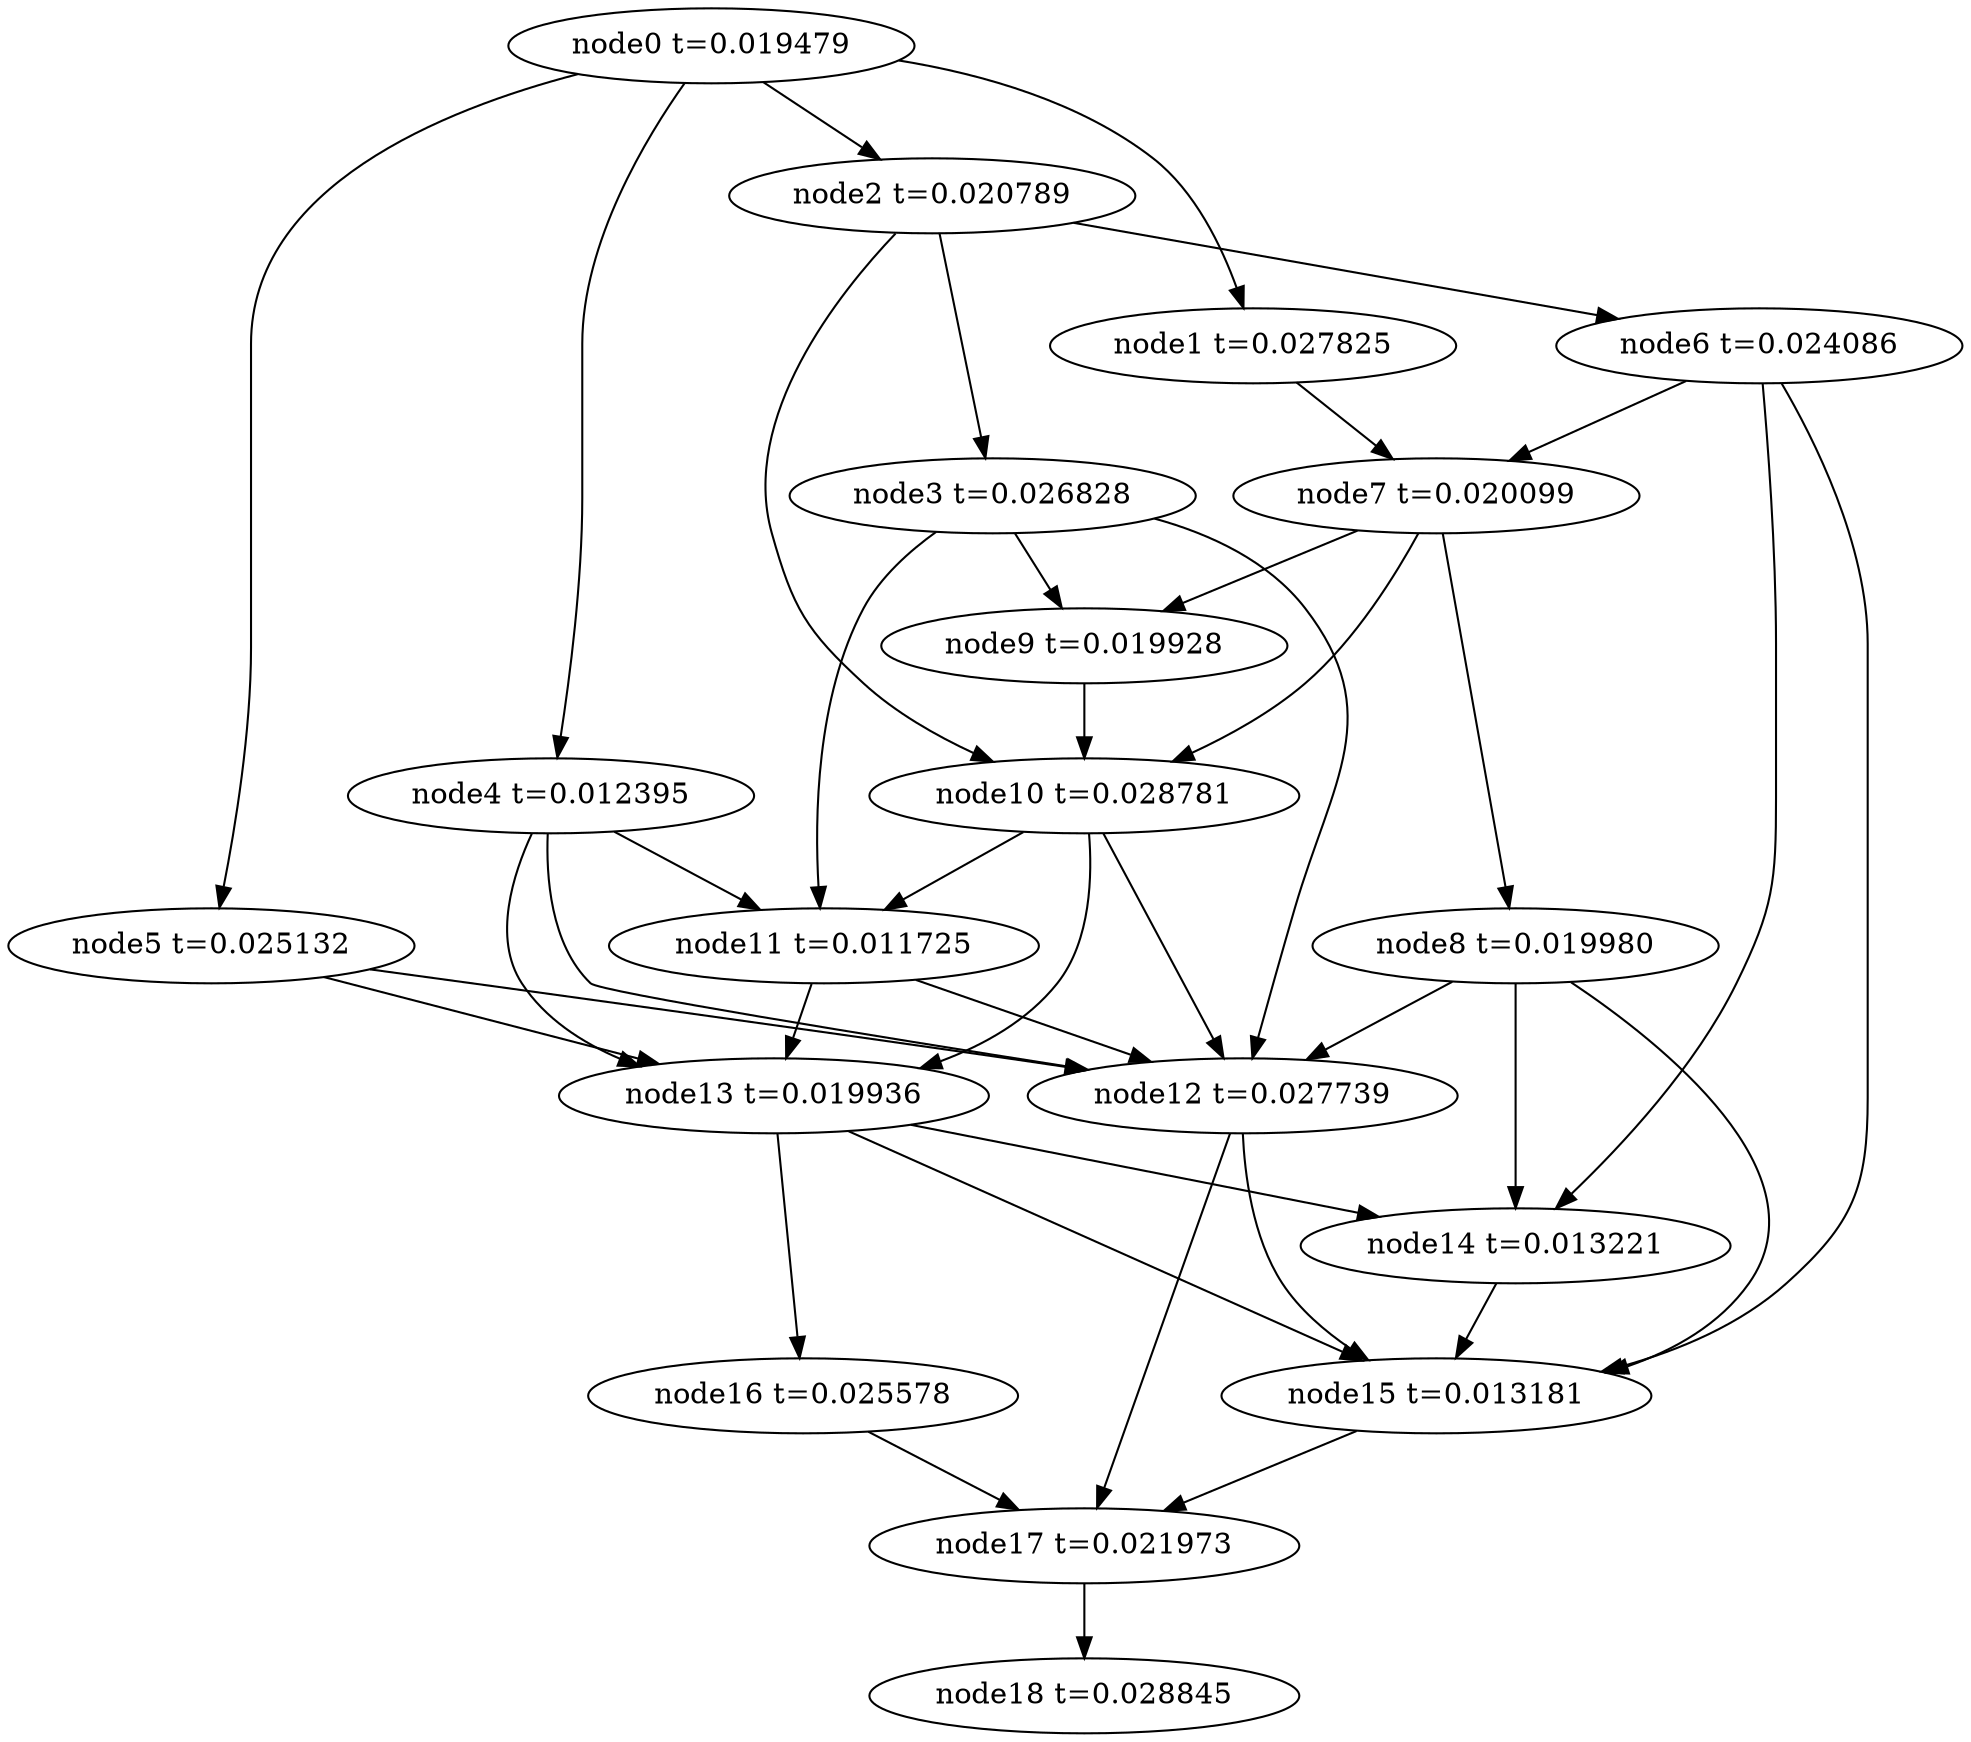 digraph g{
	node18[label="node18 t=0.028845"]
	node17 -> node18
	node17[label="node17 t=0.021973"];
	node16 -> node17
	node16[label="node16 t=0.025578"];
	node15 -> node17
	node15[label="node15 t=0.013181"];
	node14 -> node15
	node14[label="node14 t=0.013221"];
	node13 -> node16
	node13 -> node15
	node13 -> node14
	node13[label="node13 t=0.019936"];
	node12 -> node17
	node12 -> node15
	node12[label="node12 t=0.027739"];
	node11 -> node13
	node11 -> node12
	node11[label="node11 t=0.011725"];
	node10 -> node13
	node10 -> node12
	node10 -> node11
	node10[label="node10 t=0.028781"];
	node9 -> node10
	node9[label="node9 t=0.019928"];
	node8 -> node15
	node8 -> node14
	node8 -> node12
	node8[label="node8 t=0.019980"];
	node7 -> node10
	node7 -> node9
	node7 -> node8
	node7[label="node7 t=0.020099"];
	node6 -> node15
	node6 -> node14
	node6 -> node7
	node6[label="node6 t=0.024086"];
	node5 -> node13
	node5 -> node12
	node5[label="node5 t=0.025132"];
	node4 -> node13
	node4 -> node12
	node4 -> node11
	node4[label="node4 t=0.012395"];
	node3 -> node12
	node3 -> node11
	node3 -> node9
	node3[label="node3 t=0.026828"];
	node2 -> node10
	node2 -> node6
	node2 -> node3
	node2[label="node2 t=0.020789"];
	node1 -> node7
	node1[label="node1 t=0.027825"];
	node0 -> node5
	node0 -> node4
	node0 -> node2
	node0 -> node1
	node0[label="node0 t=0.019479"];
}
